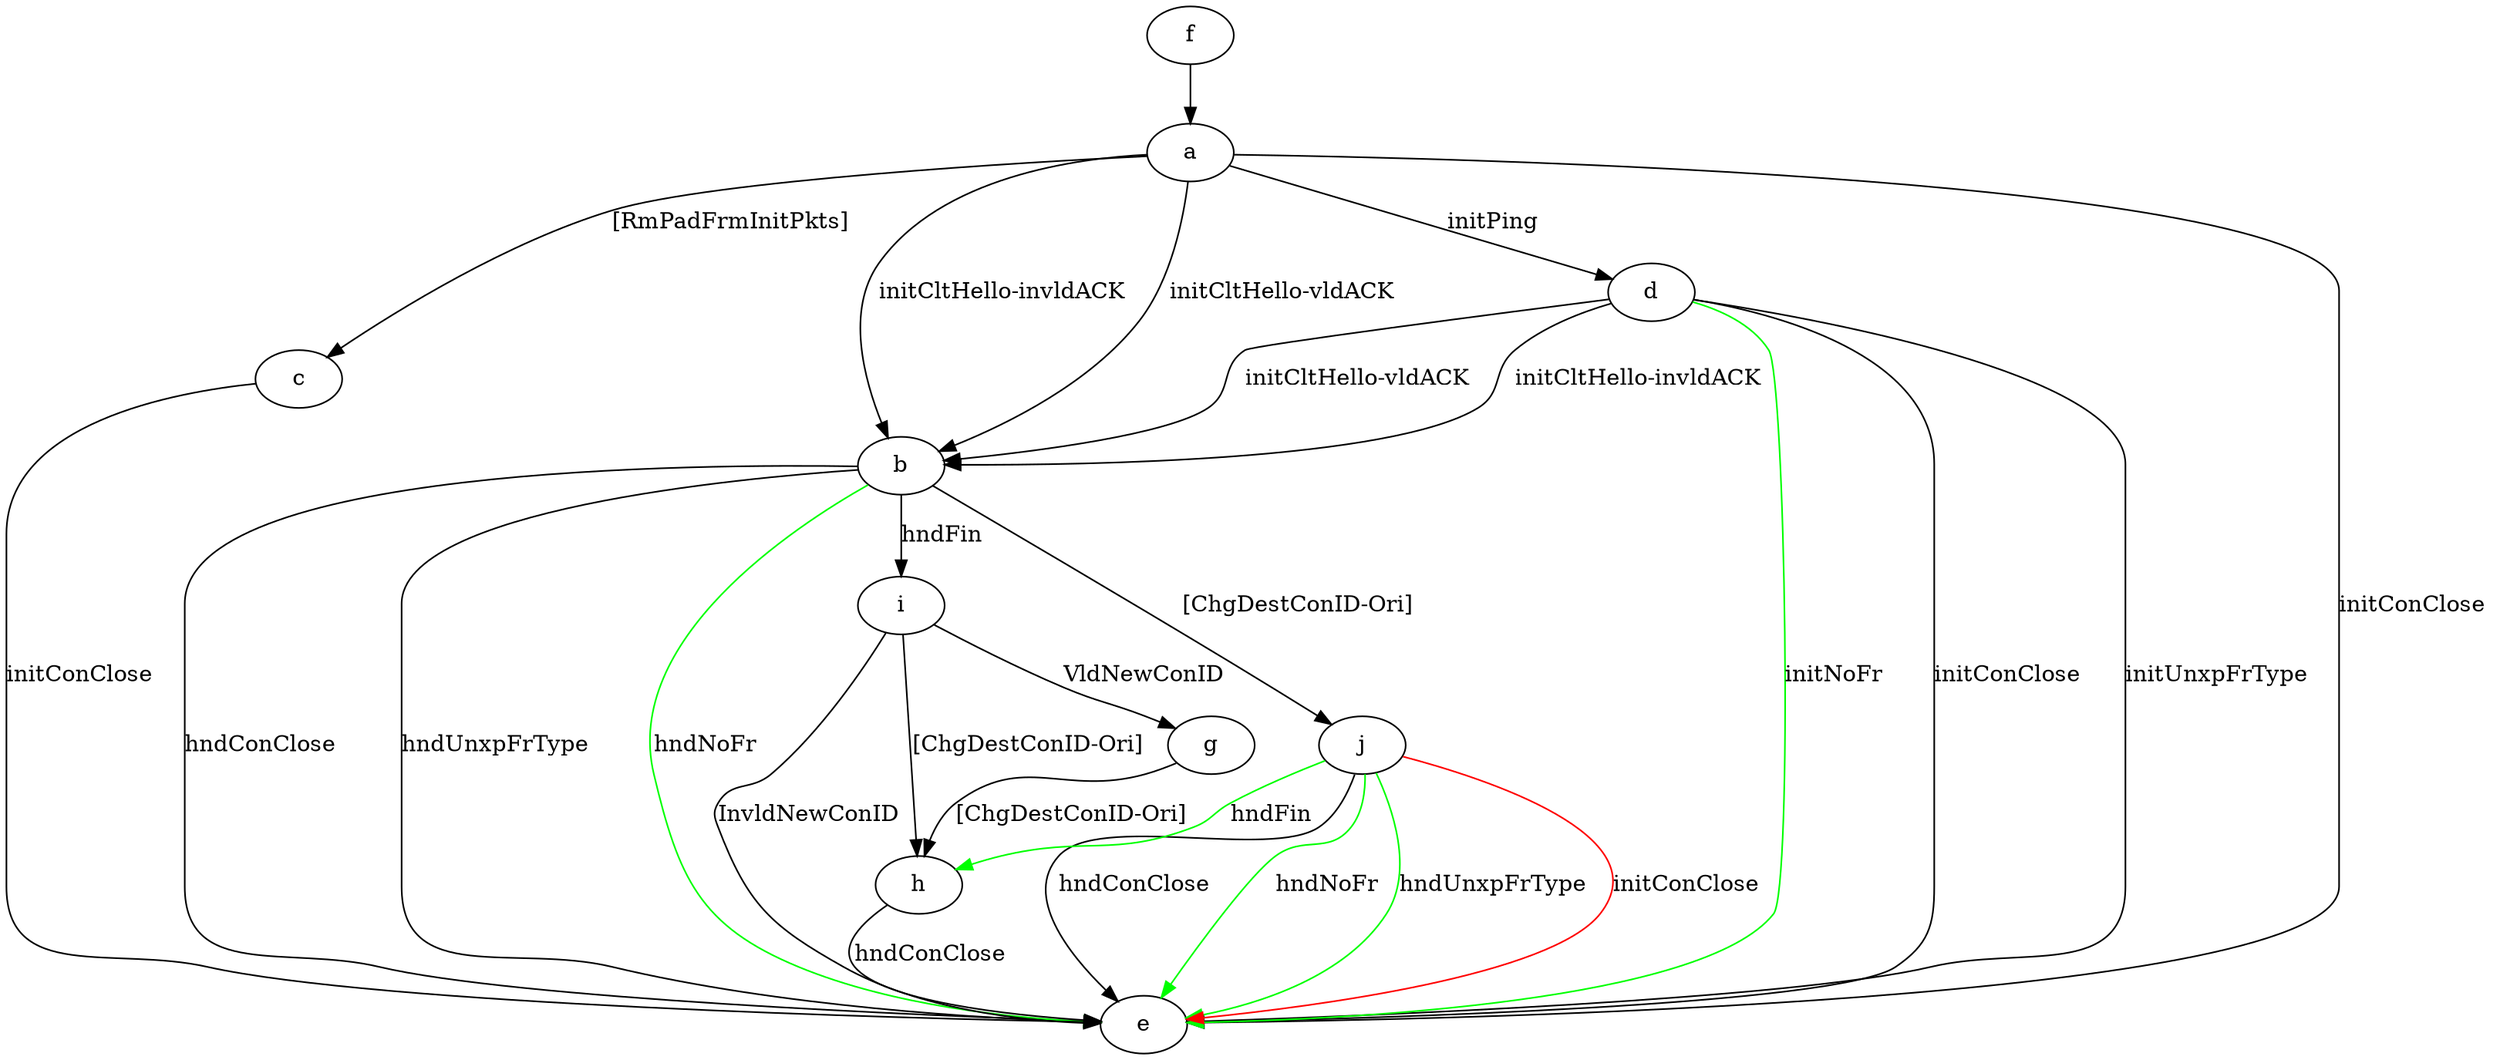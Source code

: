 digraph "" {
	a -> b	[key=0,
		label="initCltHello-vldACK "];
	a -> b	[key=1,
		label="initCltHello-invldACK "];
	a -> c	[key=0,
		label="[RmPadFrmInitPkts] "];
	a -> d	[key=0,
		label="initPing "];
	a -> e	[key=0,
		label="initConClose "];
	b -> e	[key=0,
		label="hndConClose "];
	b -> e	[key=1,
		label="hndUnxpFrType "];
	b -> e	[key=2,
		color=green,
		label="hndNoFr "];
	b -> i	[key=0,
		label="hndFin "];
	b -> j	[key=0,
		label="[ChgDestConID-Ori] "];
	c -> e	[key=0,
		label="initConClose "];
	d -> b	[key=0,
		label="initCltHello-vldACK "];
	d -> b	[key=1,
		label="initCltHello-invldACK "];
	d -> e	[key=0,
		label="initConClose "];
	d -> e	[key=1,
		label="initUnxpFrType "];
	d -> e	[key=2,
		color=green,
		label="initNoFr "];
	f -> a	[key=0];
	g -> h	[key=0,
		label="[ChgDestConID-Ori] "];
	h -> e	[key=0,
		label="hndConClose "];
	i -> e	[key=0,
		label="InvldNewConID "];
	i -> g	[key=0,
		label="VldNewConID "];
	i -> h	[key=0,
		label="[ChgDestConID-Ori] "];
	j -> e	[key=0,
		label="hndConClose "];
	j -> e	[key=1,
		color=green,
		label="hndNoFr "];
	j -> e	[key=2,
		color=green,
		label="hndUnxpFrType "];
	j -> e	[key=3,
		color=red,
		label="initConClose "];
	j -> h	[key=0,
		color=green,
		label="hndFin "];
}
